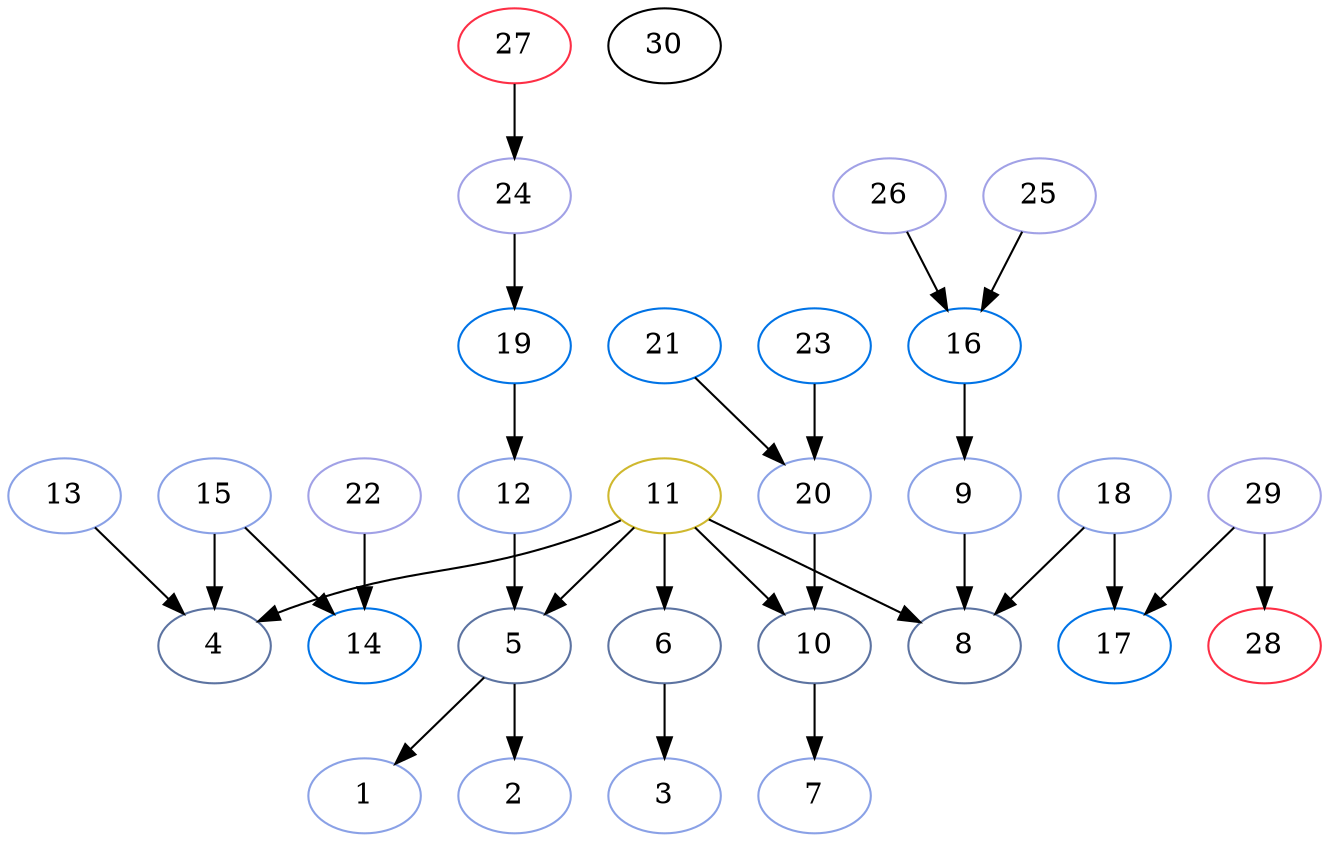 digraph sample {
11 [color="#cfb82e"];
4 [color="#5c73a1"];
5 [color="#5c73a1"];
6 [color="#5c73a1"];
8 [color="#5c73a1"];
10 [color="#5c73a1"];
13 [color="#8aa1e6"];
15 [color="#8aa1e6"];
1 [color="#8aa1e6"];
2 [color="#8aa1e6"];
12 [color="#8aa1e6"];
3 [color="#8aa1e6"];
9 [color="#8aa1e6"];
18 [color="#8aa1e6"];
7 [color="#8aa1e6"];
20 [color="#8aa1e6"];
14 [color="#0073e6"];
19 [color="#0073e6"];
16 [color="#0073e6"];
17 [color="#0073e6"];
21 [color="#0073e6"];
23 [color="#0073e6"];
22 [color="#a1a1e6"];
24 [color="#a1a1e6"];
25 [color="#a1a1e6"];
26 [color="#a1a1e6"];
29 [color="#a1a1e6"];
27 [color="#fd2e45"];
28 [color="#fd2e45"];
5 -> 1[color="black"];
5 -> 2[color="black"];
6 -> 3[color="black"];
9 -> 8[color="black"];
10 -> 7[color="black"];
11 -> 4[color="black"];
11 -> 5[color="black"];
11 -> 6[color="black"];
11 -> 8[color="black"];
11 -> 10[color="black"];
12 -> 5[color="black"];
13 -> 4[color="black"];
15 -> 4[color="black"];
15 -> 14[color="black"];
16 -> 9[color="black"];
18 -> 8[color="black"];
18 -> 17[color="black"];
19 -> 12[color="black"];
20 -> 10[color="black"];
21 -> 20[color="black"];
22 -> 14[color="black"];
23 -> 20[color="black"];
24 -> 19[color="black"];
25 -> 16[color="black"];
26 -> 16[color="black"];
27 -> 24[color="black"];
29 -> 17[color="black"];
29 -> 28[color="black"];
30[color="black"];
}